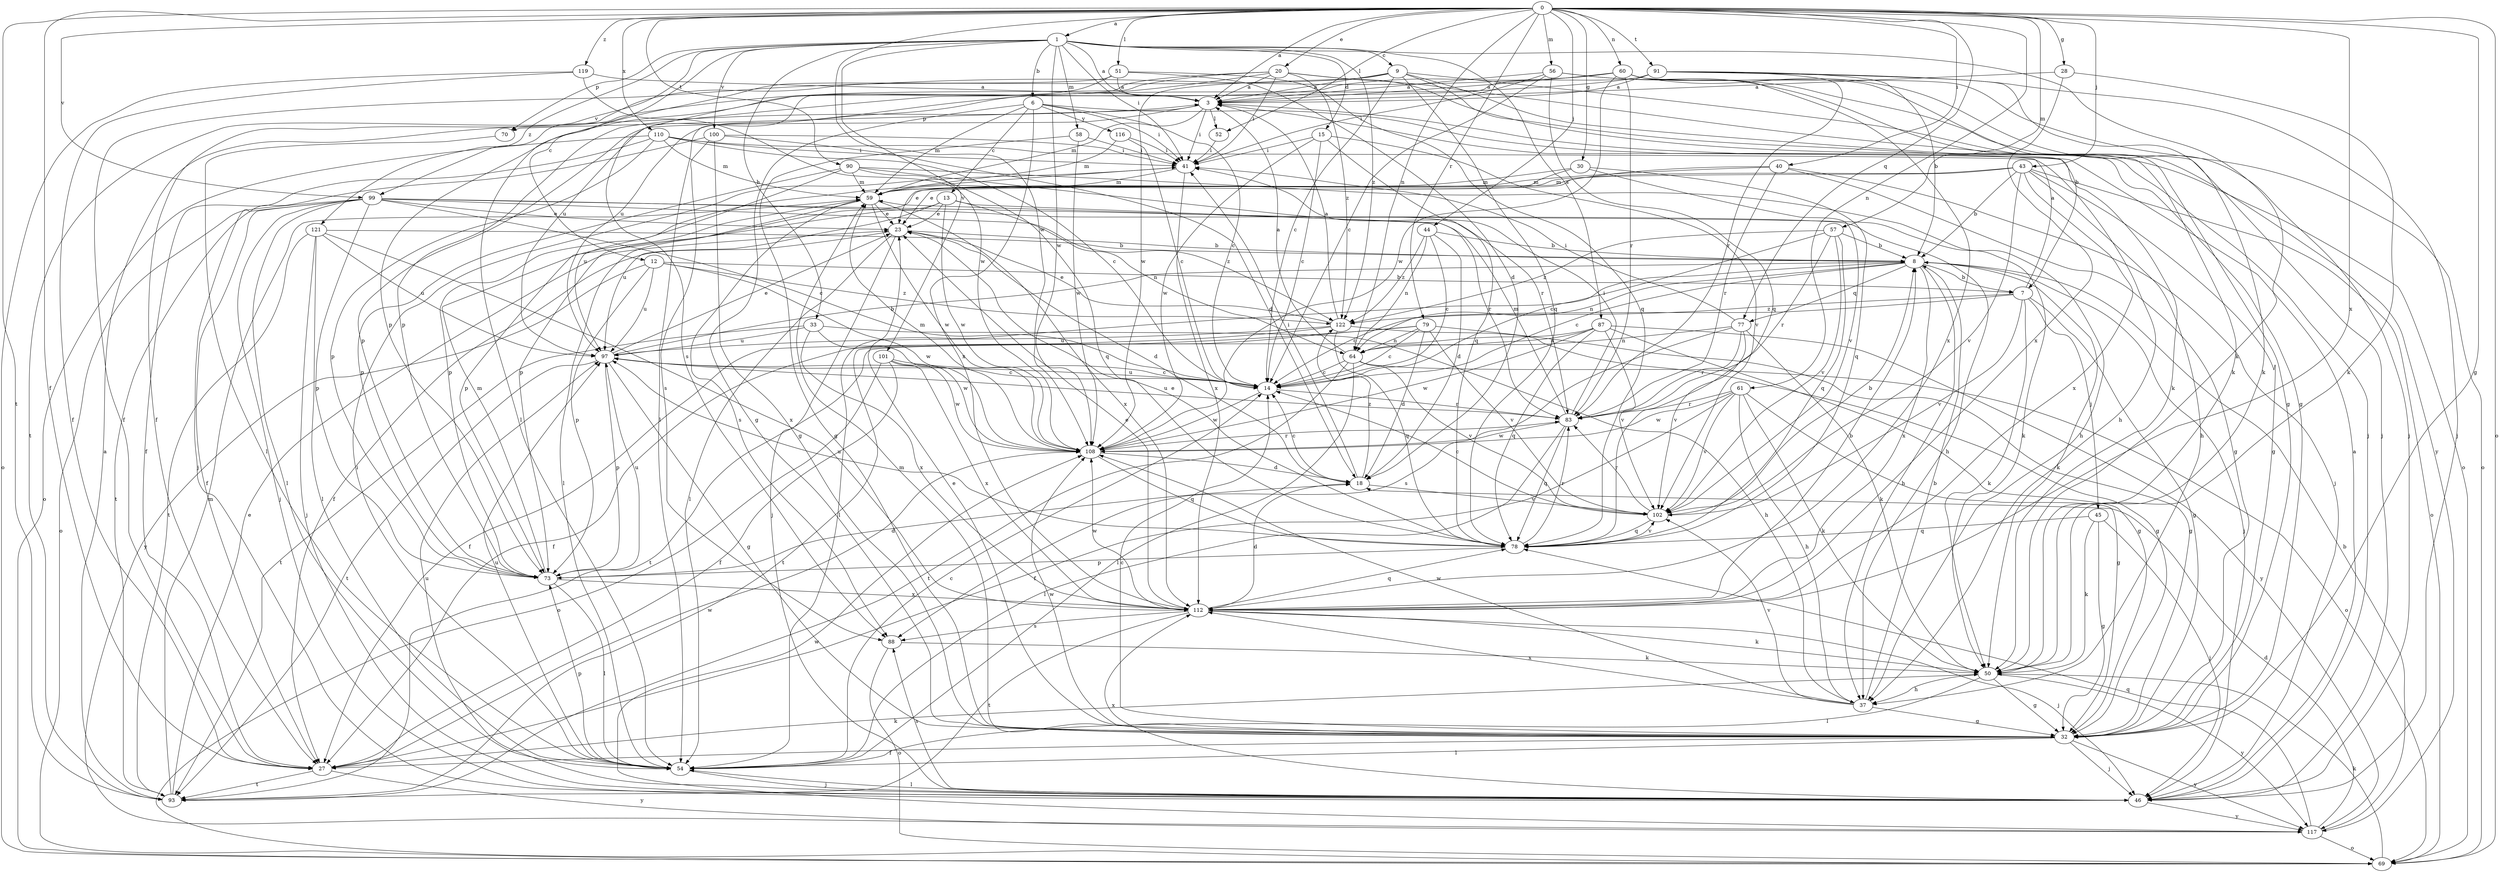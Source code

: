 strict digraph  {
0;
1;
3;
6;
7;
8;
9;
12;
13;
14;
15;
18;
20;
23;
27;
28;
30;
32;
33;
37;
40;
41;
43;
44;
45;
46;
50;
51;
52;
54;
56;
57;
58;
59;
60;
61;
64;
69;
70;
73;
77;
78;
79;
83;
87;
88;
90;
91;
93;
97;
99;
100;
101;
102;
108;
110;
112;
116;
117;
119;
121;
122;
0 -> 1  [label=a];
0 -> 3  [label=a];
0 -> 20  [label=e];
0 -> 27  [label=f];
0 -> 28  [label=g];
0 -> 30  [label=g];
0 -> 32  [label=g];
0 -> 40  [label=i];
0 -> 43  [label=j];
0 -> 44  [label=j];
0 -> 51  [label=l];
0 -> 52  [label=l];
0 -> 56  [label=m];
0 -> 57  [label=m];
0 -> 60  [label=n];
0 -> 61  [label=n];
0 -> 64  [label=n];
0 -> 69  [label=o];
0 -> 77  [label=q];
0 -> 79  [label=r];
0 -> 90  [label=t];
0 -> 91  [label=t];
0 -> 93  [label=t];
0 -> 99  [label=v];
0 -> 108  [label=w];
0 -> 110  [label=x];
0 -> 112  [label=x];
0 -> 119  [label=z];
1 -> 3  [label=a];
1 -> 6  [label=b];
1 -> 9  [label=c];
1 -> 12  [label=c];
1 -> 15  [label=d];
1 -> 33  [label=h];
1 -> 41  [label=i];
1 -> 50  [label=k];
1 -> 58  [label=m];
1 -> 70  [label=p];
1 -> 87  [label=s];
1 -> 99  [label=v];
1 -> 100  [label=v];
1 -> 101  [label=v];
1 -> 108  [label=w];
1 -> 121  [label=z];
1 -> 122  [label=z];
3 -> 41  [label=i];
3 -> 52  [label=l];
3 -> 59  [label=m];
3 -> 70  [label=p];
3 -> 73  [label=p];
6 -> 13  [label=c];
6 -> 14  [label=c];
6 -> 32  [label=g];
6 -> 41  [label=i];
6 -> 50  [label=k];
6 -> 59  [label=m];
6 -> 112  [label=x];
6 -> 116  [label=y];
7 -> 3  [label=a];
7 -> 14  [label=c];
7 -> 32  [label=g];
7 -> 45  [label=j];
7 -> 50  [label=k];
7 -> 102  [label=v];
7 -> 122  [label=z];
8 -> 7  [label=b];
8 -> 14  [label=c];
8 -> 37  [label=h];
8 -> 46  [label=j];
8 -> 50  [label=k];
8 -> 54  [label=l];
8 -> 64  [label=n];
8 -> 77  [label=q];
8 -> 112  [label=x];
9 -> 3  [label=a];
9 -> 7  [label=b];
9 -> 14  [label=c];
9 -> 27  [label=f];
9 -> 46  [label=j];
9 -> 78  [label=q];
9 -> 108  [label=w];
9 -> 117  [label=y];
12 -> 7  [label=b];
12 -> 73  [label=p];
12 -> 97  [label=u];
12 -> 108  [label=w];
12 -> 117  [label=y];
12 -> 122  [label=z];
13 -> 23  [label=e];
13 -> 64  [label=n];
13 -> 73  [label=p];
13 -> 83  [label=r];
13 -> 97  [label=u];
13 -> 108  [label=w];
14 -> 83  [label=r];
14 -> 97  [label=u];
14 -> 108  [label=w];
15 -> 14  [label=c];
15 -> 41  [label=i];
15 -> 78  [label=q];
15 -> 102  [label=v];
15 -> 108  [label=w];
18 -> 14  [label=c];
18 -> 41  [label=i];
18 -> 102  [label=v];
18 -> 122  [label=z];
20 -> 3  [label=a];
20 -> 32  [label=g];
20 -> 41  [label=i];
20 -> 54  [label=l];
20 -> 69  [label=o];
20 -> 73  [label=p];
20 -> 97  [label=u];
20 -> 122  [label=z];
23 -> 8  [label=b];
23 -> 18  [label=d];
23 -> 27  [label=f];
23 -> 46  [label=j];
23 -> 54  [label=l];
27 -> 50  [label=k];
27 -> 93  [label=t];
27 -> 108  [label=w];
27 -> 117  [label=y];
28 -> 3  [label=a];
28 -> 50  [label=k];
28 -> 112  [label=x];
30 -> 23  [label=e];
30 -> 59  [label=m];
30 -> 78  [label=q];
30 -> 102  [label=v];
32 -> 14  [label=c];
32 -> 23  [label=e];
32 -> 27  [label=f];
32 -> 46  [label=j];
32 -> 54  [label=l];
32 -> 59  [label=m];
32 -> 108  [label=w];
32 -> 117  [label=y];
33 -> 37  [label=h];
33 -> 93  [label=t];
33 -> 97  [label=u];
33 -> 108  [label=w];
33 -> 112  [label=x];
37 -> 8  [label=b];
37 -> 32  [label=g];
37 -> 102  [label=v];
37 -> 108  [label=w];
37 -> 112  [label=x];
40 -> 23  [label=e];
40 -> 32  [label=g];
40 -> 46  [label=j];
40 -> 59  [label=m];
40 -> 83  [label=r];
41 -> 59  [label=m];
41 -> 73  [label=p];
41 -> 112  [label=x];
43 -> 8  [label=b];
43 -> 32  [label=g];
43 -> 37  [label=h];
43 -> 59  [label=m];
43 -> 69  [label=o];
43 -> 73  [label=p];
43 -> 102  [label=v];
43 -> 112  [label=x];
44 -> 8  [label=b];
44 -> 14  [label=c];
44 -> 18  [label=d];
44 -> 64  [label=n];
44 -> 122  [label=z];
45 -> 32  [label=g];
45 -> 46  [label=j];
45 -> 50  [label=k];
45 -> 78  [label=q];
46 -> 3  [label=a];
46 -> 54  [label=l];
46 -> 88  [label=s];
46 -> 97  [label=u];
46 -> 112  [label=x];
46 -> 117  [label=y];
50 -> 32  [label=g];
50 -> 37  [label=h];
50 -> 54  [label=l];
50 -> 117  [label=y];
51 -> 3  [label=a];
51 -> 18  [label=d];
51 -> 54  [label=l];
51 -> 78  [label=q];
51 -> 88  [label=s];
52 -> 41  [label=i];
54 -> 14  [label=c];
54 -> 41  [label=i];
54 -> 46  [label=j];
54 -> 73  [label=p];
54 -> 97  [label=u];
56 -> 3  [label=a];
56 -> 14  [label=c];
56 -> 41  [label=i];
56 -> 46  [label=j];
56 -> 50  [label=k];
56 -> 78  [label=q];
57 -> 8  [label=b];
57 -> 14  [label=c];
57 -> 78  [label=q];
57 -> 83  [label=r];
57 -> 102  [label=v];
57 -> 122  [label=z];
58 -> 32  [label=g];
58 -> 41  [label=i];
58 -> 108  [label=w];
59 -> 23  [label=e];
59 -> 54  [label=l];
59 -> 88  [label=s];
59 -> 108  [label=w];
59 -> 112  [label=x];
60 -> 3  [label=a];
60 -> 27  [label=f];
60 -> 32  [label=g];
60 -> 46  [label=j];
60 -> 69  [label=o];
60 -> 83  [label=r];
60 -> 93  [label=t];
60 -> 108  [label=w];
60 -> 112  [label=x];
61 -> 27  [label=f];
61 -> 32  [label=g];
61 -> 37  [label=h];
61 -> 50  [label=k];
61 -> 83  [label=r];
61 -> 102  [label=v];
61 -> 108  [label=w];
64 -> 3  [label=a];
64 -> 14  [label=c];
64 -> 54  [label=l];
64 -> 69  [label=o];
64 -> 93  [label=t];
64 -> 102  [label=v];
69 -> 50  [label=k];
70 -> 54  [label=l];
73 -> 18  [label=d];
73 -> 54  [label=l];
73 -> 59  [label=m];
73 -> 97  [label=u];
73 -> 112  [label=x];
77 -> 41  [label=i];
77 -> 50  [label=k];
77 -> 64  [label=n];
77 -> 83  [label=r];
77 -> 88  [label=s];
77 -> 102  [label=v];
78 -> 23  [label=e];
78 -> 73  [label=p];
78 -> 83  [label=r];
78 -> 97  [label=u];
78 -> 102  [label=v];
79 -> 14  [label=c];
79 -> 18  [label=d];
79 -> 27  [label=f];
79 -> 32  [label=g];
79 -> 64  [label=n];
79 -> 93  [label=t];
79 -> 102  [label=v];
83 -> 41  [label=i];
83 -> 54  [label=l];
83 -> 59  [label=m];
83 -> 78  [label=q];
83 -> 97  [label=u];
83 -> 108  [label=w];
87 -> 32  [label=g];
87 -> 64  [label=n];
87 -> 78  [label=q];
87 -> 93  [label=t];
87 -> 102  [label=v];
87 -> 108  [label=w];
87 -> 117  [label=y];
88 -> 50  [label=k];
88 -> 69  [label=o];
90 -> 37  [label=h];
90 -> 59  [label=m];
90 -> 73  [label=p];
90 -> 78  [label=q];
90 -> 83  [label=r];
90 -> 97  [label=u];
91 -> 3  [label=a];
91 -> 8  [label=b];
91 -> 46  [label=j];
91 -> 50  [label=k];
91 -> 73  [label=p];
91 -> 83  [label=r];
91 -> 97  [label=u];
93 -> 3  [label=a];
93 -> 23  [label=e];
93 -> 59  [label=m];
97 -> 8  [label=b];
97 -> 14  [label=c];
97 -> 23  [label=e];
97 -> 32  [label=g];
97 -> 73  [label=p];
97 -> 93  [label=t];
99 -> 14  [label=c];
99 -> 23  [label=e];
99 -> 27  [label=f];
99 -> 37  [label=h];
99 -> 46  [label=j];
99 -> 50  [label=k];
99 -> 54  [label=l];
99 -> 69  [label=o];
99 -> 73  [label=p];
99 -> 93  [label=t];
99 -> 122  [label=z];
100 -> 18  [label=d];
100 -> 32  [label=g];
100 -> 41  [label=i];
100 -> 46  [label=j];
100 -> 88  [label=s];
101 -> 14  [label=c];
101 -> 27  [label=f];
101 -> 69  [label=o];
101 -> 108  [label=w];
101 -> 112  [label=x];
102 -> 8  [label=b];
102 -> 14  [label=c];
102 -> 78  [label=q];
102 -> 83  [label=r];
108 -> 18  [label=d];
108 -> 59  [label=m];
108 -> 78  [label=q];
108 -> 83  [label=r];
110 -> 14  [label=c];
110 -> 27  [label=f];
110 -> 37  [label=h];
110 -> 41  [label=i];
110 -> 59  [label=m];
110 -> 69  [label=o];
110 -> 73  [label=p];
112 -> 8  [label=b];
112 -> 18  [label=d];
112 -> 23  [label=e];
112 -> 46  [label=j];
112 -> 50  [label=k];
112 -> 78  [label=q];
112 -> 88  [label=s];
112 -> 93  [label=t];
112 -> 108  [label=w];
116 -> 14  [label=c];
116 -> 41  [label=i];
116 -> 59  [label=m];
117 -> 8  [label=b];
117 -> 18  [label=d];
117 -> 69  [label=o];
117 -> 78  [label=q];
117 -> 108  [label=w];
119 -> 3  [label=a];
119 -> 27  [label=f];
119 -> 69  [label=o];
119 -> 108  [label=w];
121 -> 8  [label=b];
121 -> 46  [label=j];
121 -> 54  [label=l];
121 -> 93  [label=t];
121 -> 97  [label=u];
121 -> 112  [label=x];
122 -> 3  [label=a];
122 -> 23  [label=e];
122 -> 27  [label=f];
122 -> 32  [label=g];
122 -> 78  [label=q];
122 -> 97  [label=u];
}
